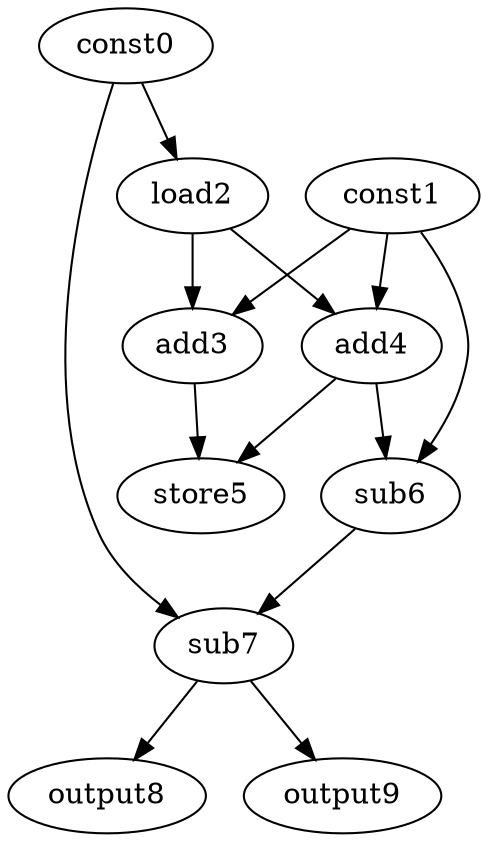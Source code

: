 digraph G { 
const0[opcode=const]; 
const1[opcode=const]; 
load2[opcode=load]; 
add3[opcode=add]; 
add4[opcode=add]; 
store5[opcode=store]; 
sub6[opcode=sub]; 
sub7[opcode=sub]; 
output8[opcode=output]; 
output9[opcode=output]; 
const0->load2[operand=0];
const1->add3[operand=0];
load2->add3[operand=1];
const1->add4[operand=0];
load2->add4[operand=1];
add3->store5[operand=0];
add4->store5[operand=1];
const1->sub6[operand=0];
add4->sub6[operand=1];
const0->sub7[operand=0];
sub6->sub7[operand=1];
sub7->output8[operand=0];
sub7->output9[operand=0];
}
